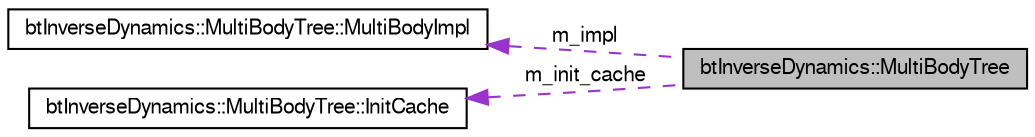 digraph G
{
  bgcolor="transparent";
  edge [fontname="FreeSans",fontsize=10,labelfontname="FreeSans",labelfontsize=10];
  node [fontname="FreeSans",fontsize=10,shape=record];
  rankdir=LR;
  Node1 [label="btInverseDynamics::MultiBodyTree",height=0.2,width=0.4,color="black", fillcolor="grey75", style="filled" fontcolor="black"];
  Node2 -> Node1 [dir=back,color="darkorchid3",fontsize=10,style="dashed",label="m_impl"];
  Node2 [label="btInverseDynamics::MultiBodyTree::MultiBodyImpl",height=0.2,width=0.4,color="black",URL="$classbt_inverse_dynamics_1_1_multi_body_tree_1_1_multi_body_impl.html",tooltip="The MBS implements a tree structured multibody system."];
  Node3 -> Node1 [dir=back,color="darkorchid3",fontsize=10,style="dashed",label="m_init_cache"];
  Node3 [label="btInverseDynamics::MultiBodyTree::InitCache",height=0.2,width=0.4,color="black",URL="$classbt_inverse_dynamics_1_1_multi_body_tree_1_1_init_cache.html"];
}
